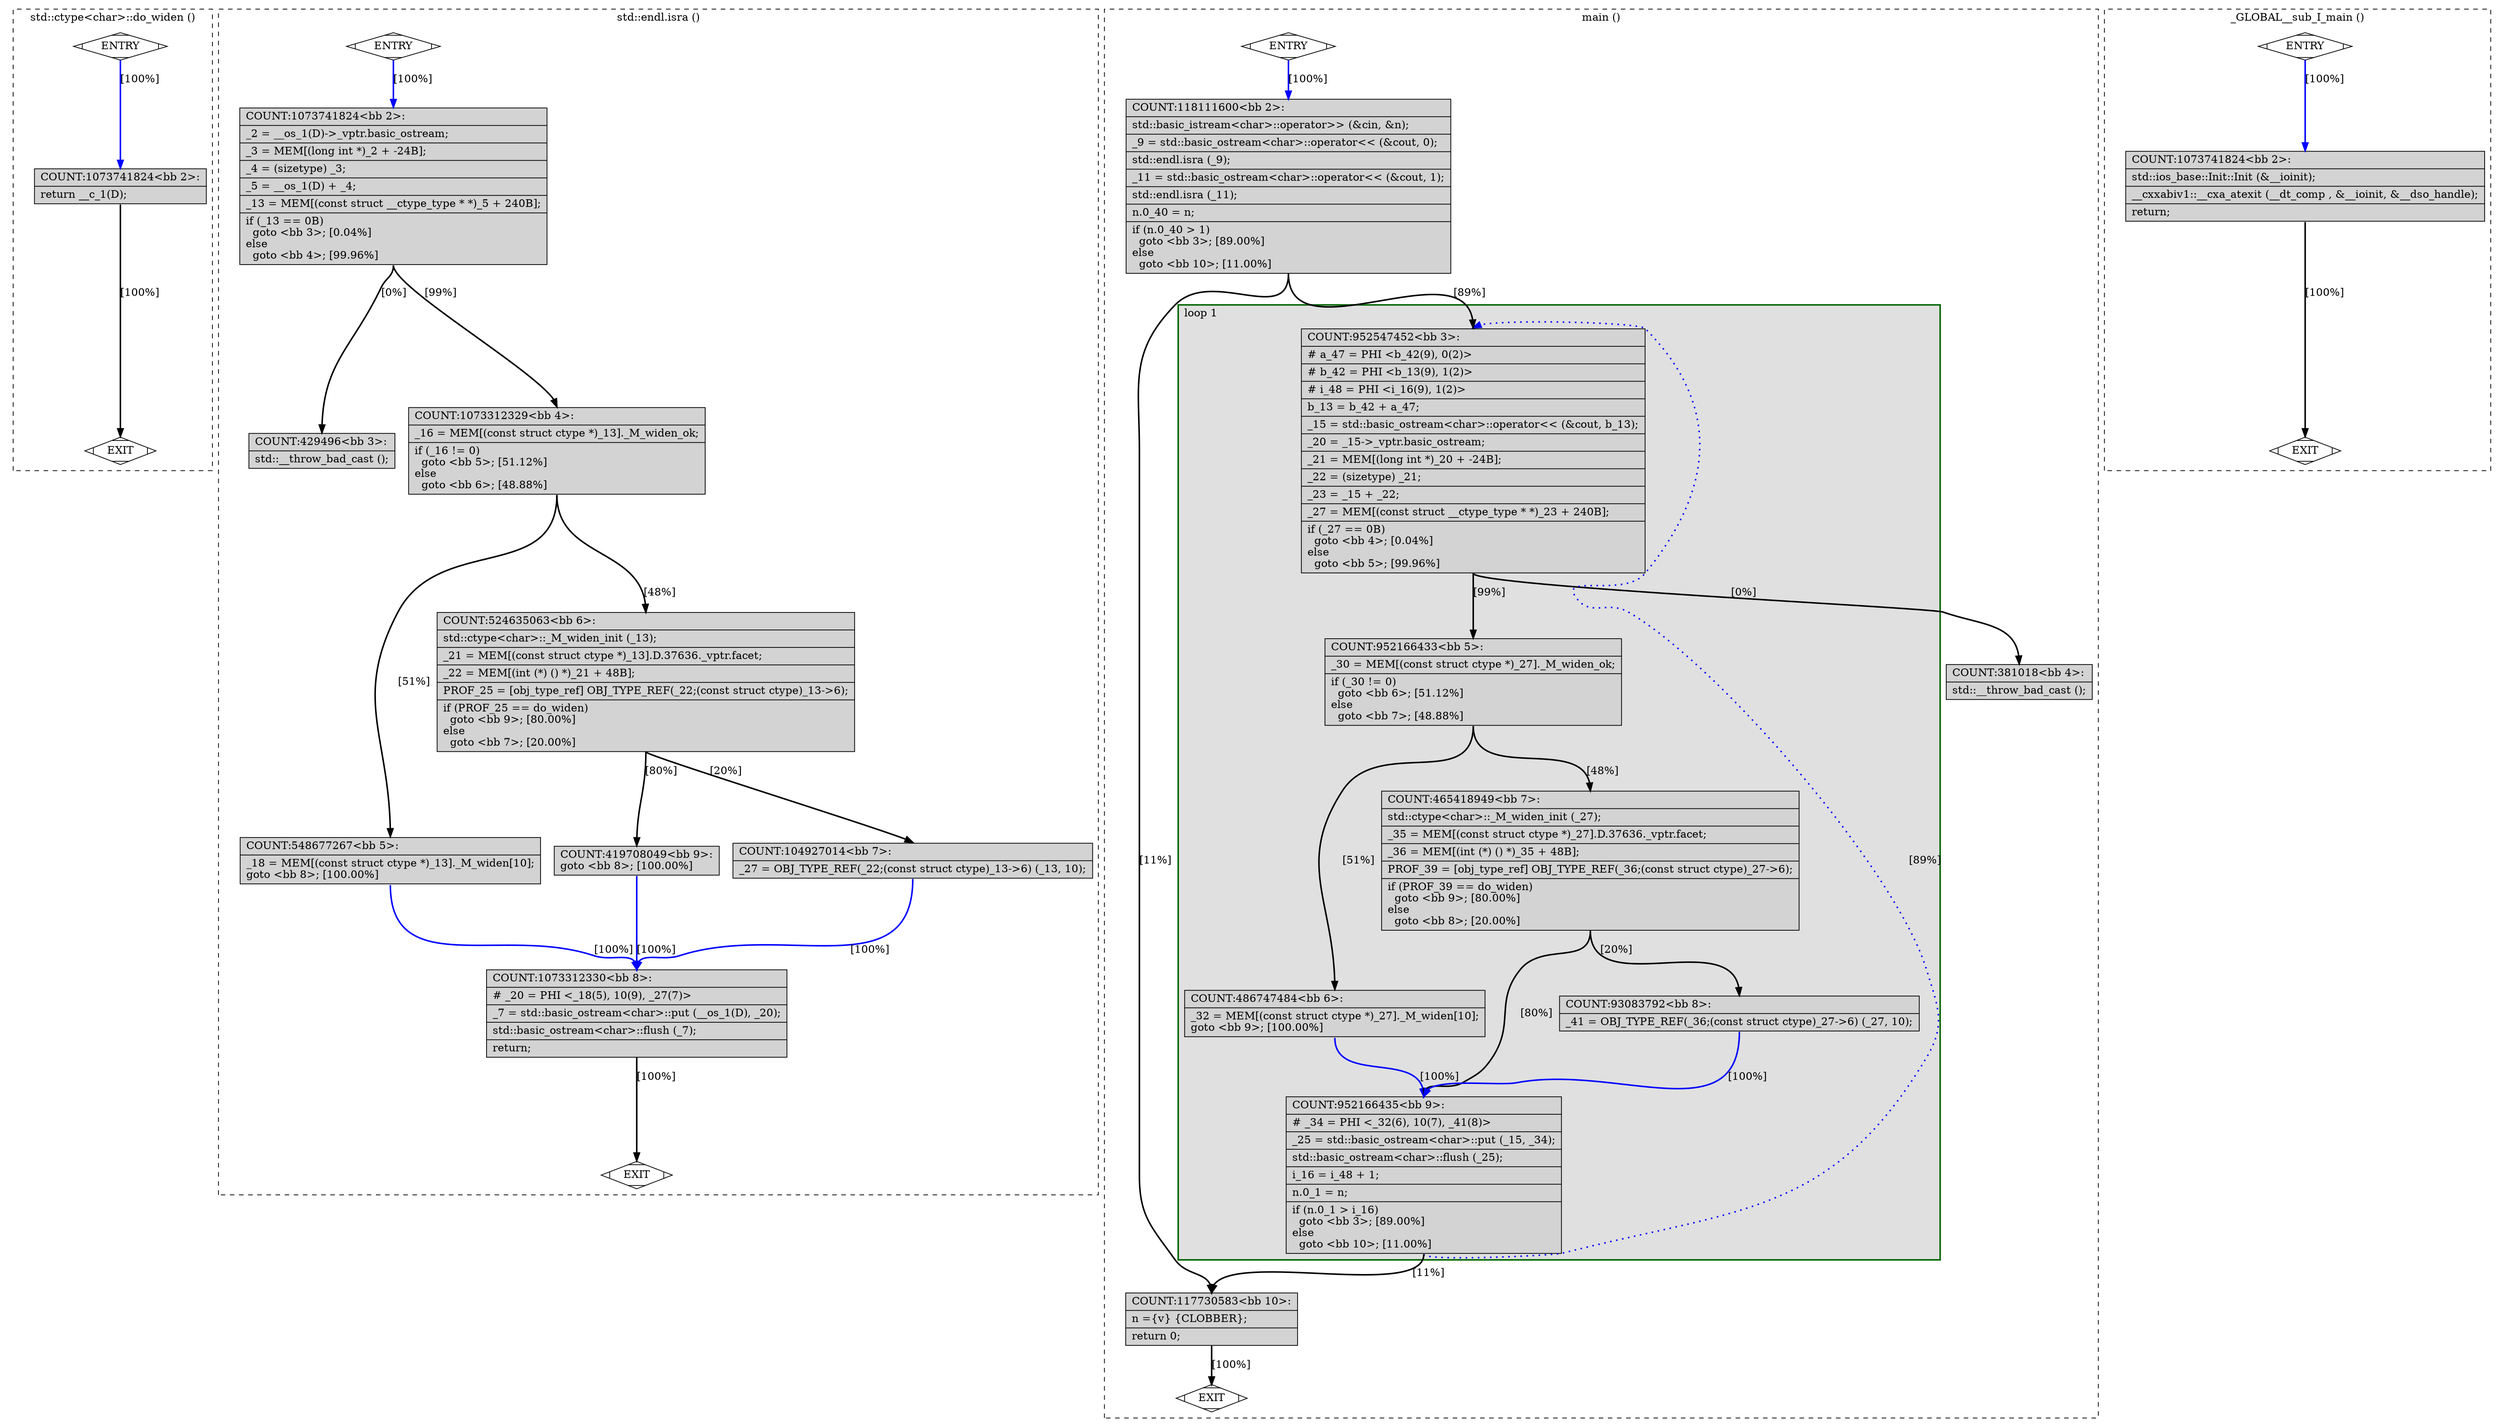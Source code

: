 digraph "cfg_analysis/O2/fibonacci_O2-Fibonacci.cpp.144t.fix_loops" {
overlap=false;
subgraph "cluster_std::ctype<char>::do_widen" {
	style="dashed";
	color="black";
	label="std::ctype<char>::do_widen ()";
	fn_1561_basic_block_0 [shape=Mdiamond,style=filled,fillcolor=white,label="ENTRY"];

	fn_1561_basic_block_1 [shape=Mdiamond,style=filled,fillcolor=white,label="EXIT"];

	fn_1561_basic_block_2 [shape=record,style=filled,fillcolor=lightgrey,label="{COUNT:1073741824\<bb\ 2\>:\l\
|return\ __c_1(D);\l\
}"];

	fn_1561_basic_block_0:s -> fn_1561_basic_block_2:n [style="solid,bold",color=blue,weight=100,constraint=true,label="[100%]"];
	fn_1561_basic_block_2:s -> fn_1561_basic_block_1:n [style="solid,bold",color=black,weight=10,constraint=true,label="[100%]"];
	fn_1561_basic_block_0:s -> fn_1561_basic_block_1:n [style="invis",constraint=true];
}
subgraph "cluster_std::endl.isra" {
	style="dashed";
	color="black";
	label="std::endl.isra ()";
	fn_2298_basic_block_0 [shape=Mdiamond,style=filled,fillcolor=white,label="ENTRY"];

	fn_2298_basic_block_1 [shape=Mdiamond,style=filled,fillcolor=white,label="EXIT"];

	fn_2298_basic_block_2 [shape=record,style=filled,fillcolor=lightgrey,label="{COUNT:1073741824\<bb\ 2\>:\l\
|_2\ =\ __os_1(D)-\>_vptr.basic_ostream;\l\
|_3\ =\ MEM[(long\ int\ *)_2\ +\ -24B];\l\
|_4\ =\ (sizetype)\ _3;\l\
|_5\ =\ __os_1(D)\ +\ _4;\l\
|_13\ =\ MEM[(const\ struct\ __ctype_type\ *\ *)_5\ +\ 240B];\l\
|if\ (_13\ ==\ 0B)\l\
\ \ goto\ \<bb\ 3\>;\ [0.04%]\l\
else\l\
\ \ goto\ \<bb\ 4\>;\ [99.96%]\l\
}"];

	fn_2298_basic_block_3 [shape=record,style=filled,fillcolor=lightgrey,label="{COUNT:429496\<bb\ 3\>:\l\
|std::__throw_bad_cast\ ();\l\
}"];

	fn_2298_basic_block_4 [shape=record,style=filled,fillcolor=lightgrey,label="{COUNT:1073312329\<bb\ 4\>:\l\
|_16\ =\ MEM[(const\ struct\ ctype\ *)_13]._M_widen_ok;\l\
|if\ (_16\ !=\ 0)\l\
\ \ goto\ \<bb\ 5\>;\ [51.12%]\l\
else\l\
\ \ goto\ \<bb\ 6\>;\ [48.88%]\l\
}"];

	fn_2298_basic_block_5 [shape=record,style=filled,fillcolor=lightgrey,label="{COUNT:548677267\<bb\ 5\>:\l\
|_18\ =\ MEM[(const\ struct\ ctype\ *)_13]._M_widen[10];\l\
goto\ \<bb\ 8\>;\ [100.00%]\l\
}"];

	fn_2298_basic_block_6 [shape=record,style=filled,fillcolor=lightgrey,label="{COUNT:524635063\<bb\ 6\>:\l\
|std::ctype\<char\>::_M_widen_init\ (_13);\l\
|_21\ =\ MEM[(const\ struct\ ctype\ *)_13].D.37636._vptr.facet;\l\
|_22\ =\ MEM[(int\ (*)\ ()\ *)_21\ +\ 48B];\l\
|PROF_25\ =\ [obj_type_ref]\ OBJ_TYPE_REF(_22;(const\ struct\ ctype)_13-\>6);\l\
|if\ (PROF_25\ ==\ do_widen)\l\
\ \ goto\ \<bb\ 9\>;\ [80.00%]\l\
else\l\
\ \ goto\ \<bb\ 7\>;\ [20.00%]\l\
}"];

	fn_2298_basic_block_9 [shape=record,style=filled,fillcolor=lightgrey,label="{COUNT:419708049\<bb\ 9\>:\l\
goto\ \<bb\ 8\>;\ [100.00%]\l\
}"];

	fn_2298_basic_block_7 [shape=record,style=filled,fillcolor=lightgrey,label="{COUNT:104927014\<bb\ 7\>:\l\
|_27\ =\ OBJ_TYPE_REF(_22;(const\ struct\ ctype)_13-\>6)\ (_13,\ 10);\l\
}"];

	fn_2298_basic_block_8 [shape=record,style=filled,fillcolor=lightgrey,label="{COUNT:1073312330\<bb\ 8\>:\l\
|#\ _20\ =\ PHI\ \<_18(5),\ 10(9),\ _27(7)\>\l\
|_7\ =\ std::basic_ostream\<char\>::put\ (__os_1(D),\ _20);\l\
|std::basic_ostream\<char\>::flush\ (_7);\l\
|return;\l\
}"];

	fn_2298_basic_block_0:s -> fn_2298_basic_block_2:n [style="solid,bold",color=blue,weight=100,constraint=true,label="[100%]"];
	fn_2298_basic_block_2:s -> fn_2298_basic_block_3:n [style="solid,bold",color=black,weight=10,constraint=true,label="[0%]"];
	fn_2298_basic_block_2:s -> fn_2298_basic_block_4:n [style="solid,bold",color=black,weight=10,constraint=true,label="[99%]"];
	fn_2298_basic_block_4:s -> fn_2298_basic_block_5:n [style="solid,bold",color=black,weight=10,constraint=true,label="[51%]"];
	fn_2298_basic_block_4:s -> fn_2298_basic_block_6:n [style="solid,bold",color=black,weight=10,constraint=true,label="[48%]"];
	fn_2298_basic_block_5:s -> fn_2298_basic_block_8:n [style="solid,bold",color=blue,weight=100,constraint=true,label="[100%]"];
	fn_2298_basic_block_6:s -> fn_2298_basic_block_9:n [style="solid,bold",color=black,weight=10,constraint=true,label="[80%]"];
	fn_2298_basic_block_6:s -> fn_2298_basic_block_7:n [style="solid,bold",color=black,weight=10,constraint=true,label="[20%]"];
	fn_2298_basic_block_9:s -> fn_2298_basic_block_8:n [style="solid,bold",color=blue,weight=100,constraint=true,label="[100%]"];
	fn_2298_basic_block_7:s -> fn_2298_basic_block_8:n [style="solid,bold",color=blue,weight=100,constraint=true,label="[100%]"];
	fn_2298_basic_block_8:s -> fn_2298_basic_block_1:n [style="solid,bold",color=black,weight=10,constraint=true,label="[100%]"];
	fn_2298_basic_block_0:s -> fn_2298_basic_block_1:n [style="invis",constraint=true];
}
subgraph "cluster_main" {
	style="dashed";
	color="black";
	label="main ()";
	subgraph cluster_1808_1 {
	style="filled";
	color="darkgreen";
	fillcolor="grey88";
	label="loop 1";
	labeljust=l;
	penwidth=2;
	fn_1808_basic_block_3 [shape=record,style=filled,fillcolor=lightgrey,label="{COUNT:952547452\<bb\ 3\>:\l\
|#\ a_47\ =\ PHI\ \<b_42(9),\ 0(2)\>\l\
|#\ b_42\ =\ PHI\ \<b_13(9),\ 1(2)\>\l\
|#\ i_48\ =\ PHI\ \<i_16(9),\ 1(2)\>\l\
|b_13\ =\ b_42\ +\ a_47;\l\
|_15\ =\ std::basic_ostream\<char\>::operator\<\<\ (&cout,\ b_13);\l\
|_20\ =\ _15-\>_vptr.basic_ostream;\l\
|_21\ =\ MEM[(long\ int\ *)_20\ +\ -24B];\l\
|_22\ =\ (sizetype)\ _21;\l\
|_23\ =\ _15\ +\ _22;\l\
|_27\ =\ MEM[(const\ struct\ __ctype_type\ *\ *)_23\ +\ 240B];\l\
|if\ (_27\ ==\ 0B)\l\
\ \ goto\ \<bb\ 4\>;\ [0.04%]\l\
else\l\
\ \ goto\ \<bb\ 5\>;\ [99.96%]\l\
}"];

	fn_1808_basic_block_5 [shape=record,style=filled,fillcolor=lightgrey,label="{COUNT:952166433\<bb\ 5\>:\l\
|_30\ =\ MEM[(const\ struct\ ctype\ *)_27]._M_widen_ok;\l\
|if\ (_30\ !=\ 0)\l\
\ \ goto\ \<bb\ 6\>;\ [51.12%]\l\
else\l\
\ \ goto\ \<bb\ 7\>;\ [48.88%]\l\
}"];

	fn_1808_basic_block_6 [shape=record,style=filled,fillcolor=lightgrey,label="{COUNT:486747484\<bb\ 6\>:\l\
|_32\ =\ MEM[(const\ struct\ ctype\ *)_27]._M_widen[10];\l\
goto\ \<bb\ 9\>;\ [100.00%]\l\
}"];

	fn_1808_basic_block_7 [shape=record,style=filled,fillcolor=lightgrey,label="{COUNT:465418949\<bb\ 7\>:\l\
|std::ctype\<char\>::_M_widen_init\ (_27);\l\
|_35\ =\ MEM[(const\ struct\ ctype\ *)_27].D.37636._vptr.facet;\l\
|_36\ =\ MEM[(int\ (*)\ ()\ *)_35\ +\ 48B];\l\
|PROF_39\ =\ [obj_type_ref]\ OBJ_TYPE_REF(_36;(const\ struct\ ctype)_27-\>6);\l\
|if\ (PROF_39\ ==\ do_widen)\l\
\ \ goto\ \<bb\ 9\>;\ [80.00%]\l\
else\l\
\ \ goto\ \<bb\ 8\>;\ [20.00%]\l\
}"];

	fn_1808_basic_block_9 [shape=record,style=filled,fillcolor=lightgrey,label="{COUNT:952166435\<bb\ 9\>:\l\
|#\ _34\ =\ PHI\ \<_32(6),\ 10(7),\ _41(8)\>\l\
|_25\ =\ std::basic_ostream\<char\>::put\ (_15,\ _34);\l\
|std::basic_ostream\<char\>::flush\ (_25);\l\
|i_16\ =\ i_48\ +\ 1;\l\
|n.0_1\ =\ n;\l\
|if\ (n.0_1\ \>\ i_16)\l\
\ \ goto\ \<bb\ 3\>;\ [89.00%]\l\
else\l\
\ \ goto\ \<bb\ 10\>;\ [11.00%]\l\
}"];

	fn_1808_basic_block_8 [shape=record,style=filled,fillcolor=lightgrey,label="{COUNT:93083792\<bb\ 8\>:\l\
|_41\ =\ OBJ_TYPE_REF(_36;(const\ struct\ ctype)_27-\>6)\ (_27,\ 10);\l\
}"];

	}
	fn_1808_basic_block_0 [shape=Mdiamond,style=filled,fillcolor=white,label="ENTRY"];

	fn_1808_basic_block_1 [shape=Mdiamond,style=filled,fillcolor=white,label="EXIT"];

	fn_1808_basic_block_2 [shape=record,style=filled,fillcolor=lightgrey,label="{COUNT:118111600\<bb\ 2\>:\l\
|std::basic_istream\<char\>::operator\>\>\ (&cin,\ &n);\l\
|_9\ =\ std::basic_ostream\<char\>::operator\<\<\ (&cout,\ 0);\l\
|std::endl.isra\ (_9);\l\
|_11\ =\ std::basic_ostream\<char\>::operator\<\<\ (&cout,\ 1);\l\
|std::endl.isra\ (_11);\l\
|n.0_40\ =\ n;\l\
|if\ (n.0_40\ \>\ 1)\l\
\ \ goto\ \<bb\ 3\>;\ [89.00%]\l\
else\l\
\ \ goto\ \<bb\ 10\>;\ [11.00%]\l\
}"];

	fn_1808_basic_block_4 [shape=record,style=filled,fillcolor=lightgrey,label="{COUNT:381018\<bb\ 4\>:\l\
|std::__throw_bad_cast\ ();\l\
}"];

	fn_1808_basic_block_10 [shape=record,style=filled,fillcolor=lightgrey,label="{COUNT:117730583\<bb\ 10\>:\l\
|n\ =\{v\}\ \{CLOBBER\};\l\
|return\ 0;\l\
}"];

	fn_1808_basic_block_0:s -> fn_1808_basic_block_2:n [style="solid,bold",color=blue,weight=100,constraint=true,label="[100%]"];
	fn_1808_basic_block_2:s -> fn_1808_basic_block_3:n [style="solid,bold",color=black,weight=10,constraint=true,label="[89%]"];
	fn_1808_basic_block_2:s -> fn_1808_basic_block_10:n [style="solid,bold",color=black,weight=10,constraint=true,label="[11%]"];
	fn_1808_basic_block_3:s -> fn_1808_basic_block_4:n [style="solid,bold",color=black,weight=10,constraint=true,label="[0%]"];
	fn_1808_basic_block_3:s -> fn_1808_basic_block_5:n [style="solid,bold",color=black,weight=10,constraint=true,label="[99%]"];
	fn_1808_basic_block_5:s -> fn_1808_basic_block_6:n [style="solid,bold",color=black,weight=10,constraint=true,label="[51%]"];
	fn_1808_basic_block_5:s -> fn_1808_basic_block_7:n [style="solid,bold",color=black,weight=10,constraint=true,label="[48%]"];
	fn_1808_basic_block_6:s -> fn_1808_basic_block_9:n [style="solid,bold",color=blue,weight=100,constraint=true,label="[100%]"];
	fn_1808_basic_block_7:s -> fn_1808_basic_block_9:n [style="solid,bold",color=black,weight=10,constraint=true,label="[80%]"];
	fn_1808_basic_block_7:s -> fn_1808_basic_block_8:n [style="solid,bold",color=black,weight=10,constraint=true,label="[20%]"];
	fn_1808_basic_block_8:s -> fn_1808_basic_block_9:n [style="solid,bold",color=blue,weight=100,constraint=true,label="[100%]"];
	fn_1808_basic_block_9:s -> fn_1808_basic_block_3:n [style="dotted,bold",color=blue,weight=10,constraint=false,label="[89%]"];
	fn_1808_basic_block_9:s -> fn_1808_basic_block_10:n [style="solid,bold",color=black,weight=10,constraint=true,label="[11%]"];
	fn_1808_basic_block_10:s -> fn_1808_basic_block_1:n [style="solid,bold",color=black,weight=10,constraint=true,label="[100%]"];
	fn_1808_basic_block_0:s -> fn_1808_basic_block_1:n [style="invis",constraint=true];
}
subgraph "cluster__GLOBAL__sub_I_main" {
	style="dashed";
	color="black";
	label="_GLOBAL__sub_I_main ()";
	fn_2295_basic_block_0 [shape=Mdiamond,style=filled,fillcolor=white,label="ENTRY"];

	fn_2295_basic_block_1 [shape=Mdiamond,style=filled,fillcolor=white,label="EXIT"];

	fn_2295_basic_block_2 [shape=record,style=filled,fillcolor=lightgrey,label="{COUNT:1073741824\<bb\ 2\>:\l\
|std::ios_base::Init::Init\ (&__ioinit);\l\
|__cxxabiv1::__cxa_atexit\ (__dt_comp\ ,\ &__ioinit,\ &__dso_handle);\l\
|return;\l\
}"];

	fn_2295_basic_block_0:s -> fn_2295_basic_block_2:n [style="solid,bold",color=blue,weight=100,constraint=true,label="[100%]"];
	fn_2295_basic_block_2:s -> fn_2295_basic_block_1:n [style="solid,bold",color=black,weight=10,constraint=true,label="[100%]"];
	fn_2295_basic_block_0:s -> fn_2295_basic_block_1:n [style="invis",constraint=true];
}
}
